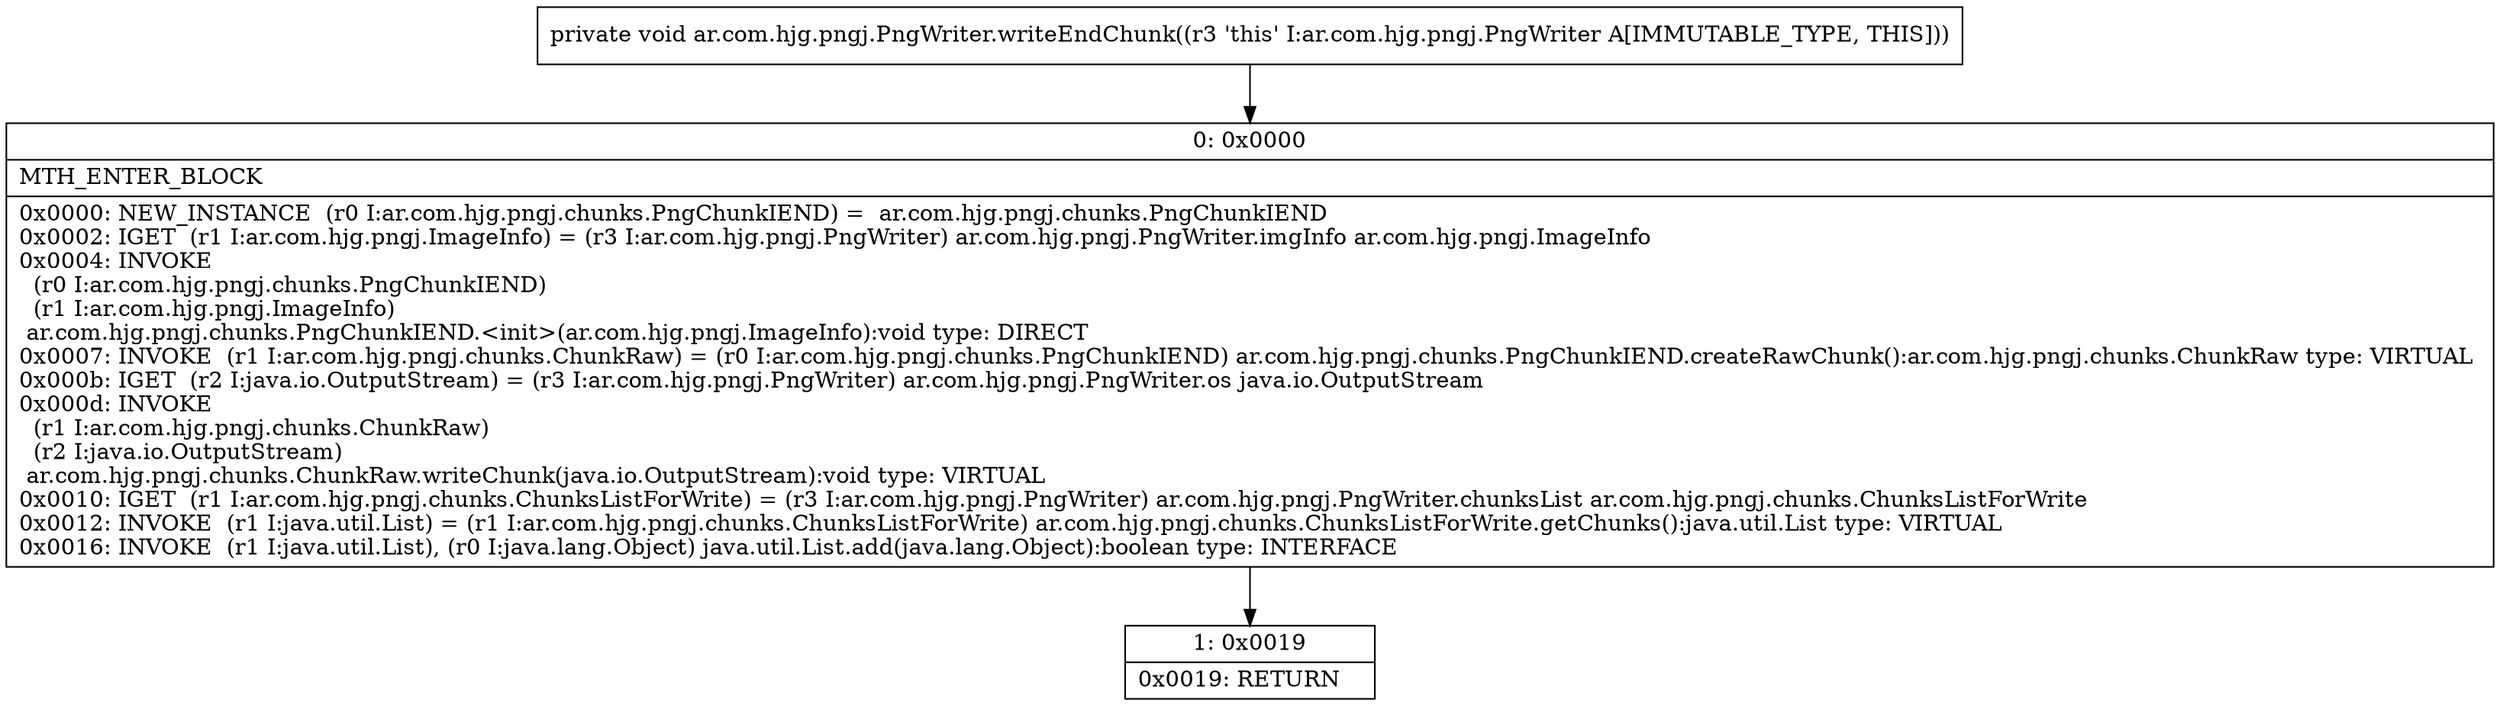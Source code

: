 digraph "CFG forar.com.hjg.pngj.PngWriter.writeEndChunk()V" {
Node_0 [shape=record,label="{0\:\ 0x0000|MTH_ENTER_BLOCK\l|0x0000: NEW_INSTANCE  (r0 I:ar.com.hjg.pngj.chunks.PngChunkIEND) =  ar.com.hjg.pngj.chunks.PngChunkIEND \l0x0002: IGET  (r1 I:ar.com.hjg.pngj.ImageInfo) = (r3 I:ar.com.hjg.pngj.PngWriter) ar.com.hjg.pngj.PngWriter.imgInfo ar.com.hjg.pngj.ImageInfo \l0x0004: INVOKE  \l  (r0 I:ar.com.hjg.pngj.chunks.PngChunkIEND)\l  (r1 I:ar.com.hjg.pngj.ImageInfo)\l ar.com.hjg.pngj.chunks.PngChunkIEND.\<init\>(ar.com.hjg.pngj.ImageInfo):void type: DIRECT \l0x0007: INVOKE  (r1 I:ar.com.hjg.pngj.chunks.ChunkRaw) = (r0 I:ar.com.hjg.pngj.chunks.PngChunkIEND) ar.com.hjg.pngj.chunks.PngChunkIEND.createRawChunk():ar.com.hjg.pngj.chunks.ChunkRaw type: VIRTUAL \l0x000b: IGET  (r2 I:java.io.OutputStream) = (r3 I:ar.com.hjg.pngj.PngWriter) ar.com.hjg.pngj.PngWriter.os java.io.OutputStream \l0x000d: INVOKE  \l  (r1 I:ar.com.hjg.pngj.chunks.ChunkRaw)\l  (r2 I:java.io.OutputStream)\l ar.com.hjg.pngj.chunks.ChunkRaw.writeChunk(java.io.OutputStream):void type: VIRTUAL \l0x0010: IGET  (r1 I:ar.com.hjg.pngj.chunks.ChunksListForWrite) = (r3 I:ar.com.hjg.pngj.PngWriter) ar.com.hjg.pngj.PngWriter.chunksList ar.com.hjg.pngj.chunks.ChunksListForWrite \l0x0012: INVOKE  (r1 I:java.util.List) = (r1 I:ar.com.hjg.pngj.chunks.ChunksListForWrite) ar.com.hjg.pngj.chunks.ChunksListForWrite.getChunks():java.util.List type: VIRTUAL \l0x0016: INVOKE  (r1 I:java.util.List), (r0 I:java.lang.Object) java.util.List.add(java.lang.Object):boolean type: INTERFACE \l}"];
Node_1 [shape=record,label="{1\:\ 0x0019|0x0019: RETURN   \l}"];
MethodNode[shape=record,label="{private void ar.com.hjg.pngj.PngWriter.writeEndChunk((r3 'this' I:ar.com.hjg.pngj.PngWriter A[IMMUTABLE_TYPE, THIS])) }"];
MethodNode -> Node_0;
Node_0 -> Node_1;
}

